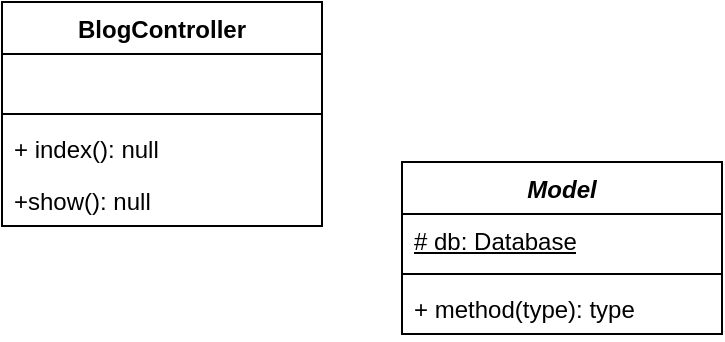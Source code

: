 <mxfile version="26.1.0">
  <diagram name="Page-1" id="tmVxHJqKEvi9X_3Ox5a_">
    <mxGraphModel dx="819" dy="446" grid="1" gridSize="10" guides="1" tooltips="1" connect="1" arrows="1" fold="1" page="1" pageScale="1" pageWidth="850" pageHeight="1100" math="0" shadow="0">
      <root>
        <mxCell id="0" />
        <mxCell id="1" parent="0" />
        <mxCell id="f_AXd0jIH7CRSo-iCfEs-1" value="BlogController" style="swimlane;fontStyle=1;align=center;verticalAlign=top;childLayout=stackLayout;horizontal=1;startSize=26;horizontalStack=0;resizeParent=1;resizeParentMax=0;resizeLast=0;collapsible=1;marginBottom=0;whiteSpace=wrap;html=1;" vertex="1" parent="1">
          <mxGeometry x="80" y="160" width="160" height="112" as="geometry" />
        </mxCell>
        <mxCell id="f_AXd0jIH7CRSo-iCfEs-2" value="&amp;nbsp;" style="text;strokeColor=none;fillColor=none;align=left;verticalAlign=top;spacingLeft=4;spacingRight=4;overflow=hidden;rotatable=0;points=[[0,0.5],[1,0.5]];portConstraint=eastwest;whiteSpace=wrap;html=1;" vertex="1" parent="f_AXd0jIH7CRSo-iCfEs-1">
          <mxGeometry y="26" width="160" height="26" as="geometry" />
        </mxCell>
        <mxCell id="f_AXd0jIH7CRSo-iCfEs-3" value="" style="line;strokeWidth=1;fillColor=none;align=left;verticalAlign=middle;spacingTop=-1;spacingLeft=3;spacingRight=3;rotatable=0;labelPosition=right;points=[];portConstraint=eastwest;strokeColor=inherit;" vertex="1" parent="f_AXd0jIH7CRSo-iCfEs-1">
          <mxGeometry y="52" width="160" height="8" as="geometry" />
        </mxCell>
        <mxCell id="f_AXd0jIH7CRSo-iCfEs-4" value="+ index(): null" style="text;strokeColor=none;fillColor=none;align=left;verticalAlign=top;spacingLeft=4;spacingRight=4;overflow=hidden;rotatable=0;points=[[0,0.5],[1,0.5]];portConstraint=eastwest;whiteSpace=wrap;html=1;" vertex="1" parent="f_AXd0jIH7CRSo-iCfEs-1">
          <mxGeometry y="60" width="160" height="26" as="geometry" />
        </mxCell>
        <mxCell id="f_AXd0jIH7CRSo-iCfEs-7" value="+show(): null" style="text;strokeColor=none;fillColor=none;align=left;verticalAlign=top;spacingLeft=4;spacingRight=4;overflow=hidden;rotatable=0;points=[[0,0.5],[1,0.5]];portConstraint=eastwest;whiteSpace=wrap;html=1;" vertex="1" parent="f_AXd0jIH7CRSo-iCfEs-1">
          <mxGeometry y="86" width="160" height="26" as="geometry" />
        </mxCell>
        <mxCell id="f_AXd0jIH7CRSo-iCfEs-8" value="&lt;i&gt;Model&lt;/i&gt;" style="swimlane;fontStyle=1;align=center;verticalAlign=top;childLayout=stackLayout;horizontal=1;startSize=26;horizontalStack=0;resizeParent=1;resizeParentMax=0;resizeLast=0;collapsible=1;marginBottom=0;whiteSpace=wrap;html=1;" vertex="1" parent="1">
          <mxGeometry x="280" y="240" width="160" height="86" as="geometry" />
        </mxCell>
        <mxCell id="f_AXd0jIH7CRSo-iCfEs-9" value="&lt;u&gt;# db: Database&lt;/u&gt;" style="text;strokeColor=none;fillColor=none;align=left;verticalAlign=top;spacingLeft=4;spacingRight=4;overflow=hidden;rotatable=0;points=[[0,0.5],[1,0.5]];portConstraint=eastwest;whiteSpace=wrap;html=1;" vertex="1" parent="f_AXd0jIH7CRSo-iCfEs-8">
          <mxGeometry y="26" width="160" height="26" as="geometry" />
        </mxCell>
        <mxCell id="f_AXd0jIH7CRSo-iCfEs-10" value="" style="line;strokeWidth=1;fillColor=none;align=left;verticalAlign=middle;spacingTop=-1;spacingLeft=3;spacingRight=3;rotatable=0;labelPosition=right;points=[];portConstraint=eastwest;strokeColor=inherit;" vertex="1" parent="f_AXd0jIH7CRSo-iCfEs-8">
          <mxGeometry y="52" width="160" height="8" as="geometry" />
        </mxCell>
        <mxCell id="f_AXd0jIH7CRSo-iCfEs-11" value="+ method(type): type" style="text;strokeColor=none;fillColor=none;align=left;verticalAlign=top;spacingLeft=4;spacingRight=4;overflow=hidden;rotatable=0;points=[[0,0.5],[1,0.5]];portConstraint=eastwest;whiteSpace=wrap;html=1;" vertex="1" parent="f_AXd0jIH7CRSo-iCfEs-8">
          <mxGeometry y="60" width="160" height="26" as="geometry" />
        </mxCell>
      </root>
    </mxGraphModel>
  </diagram>
</mxfile>

